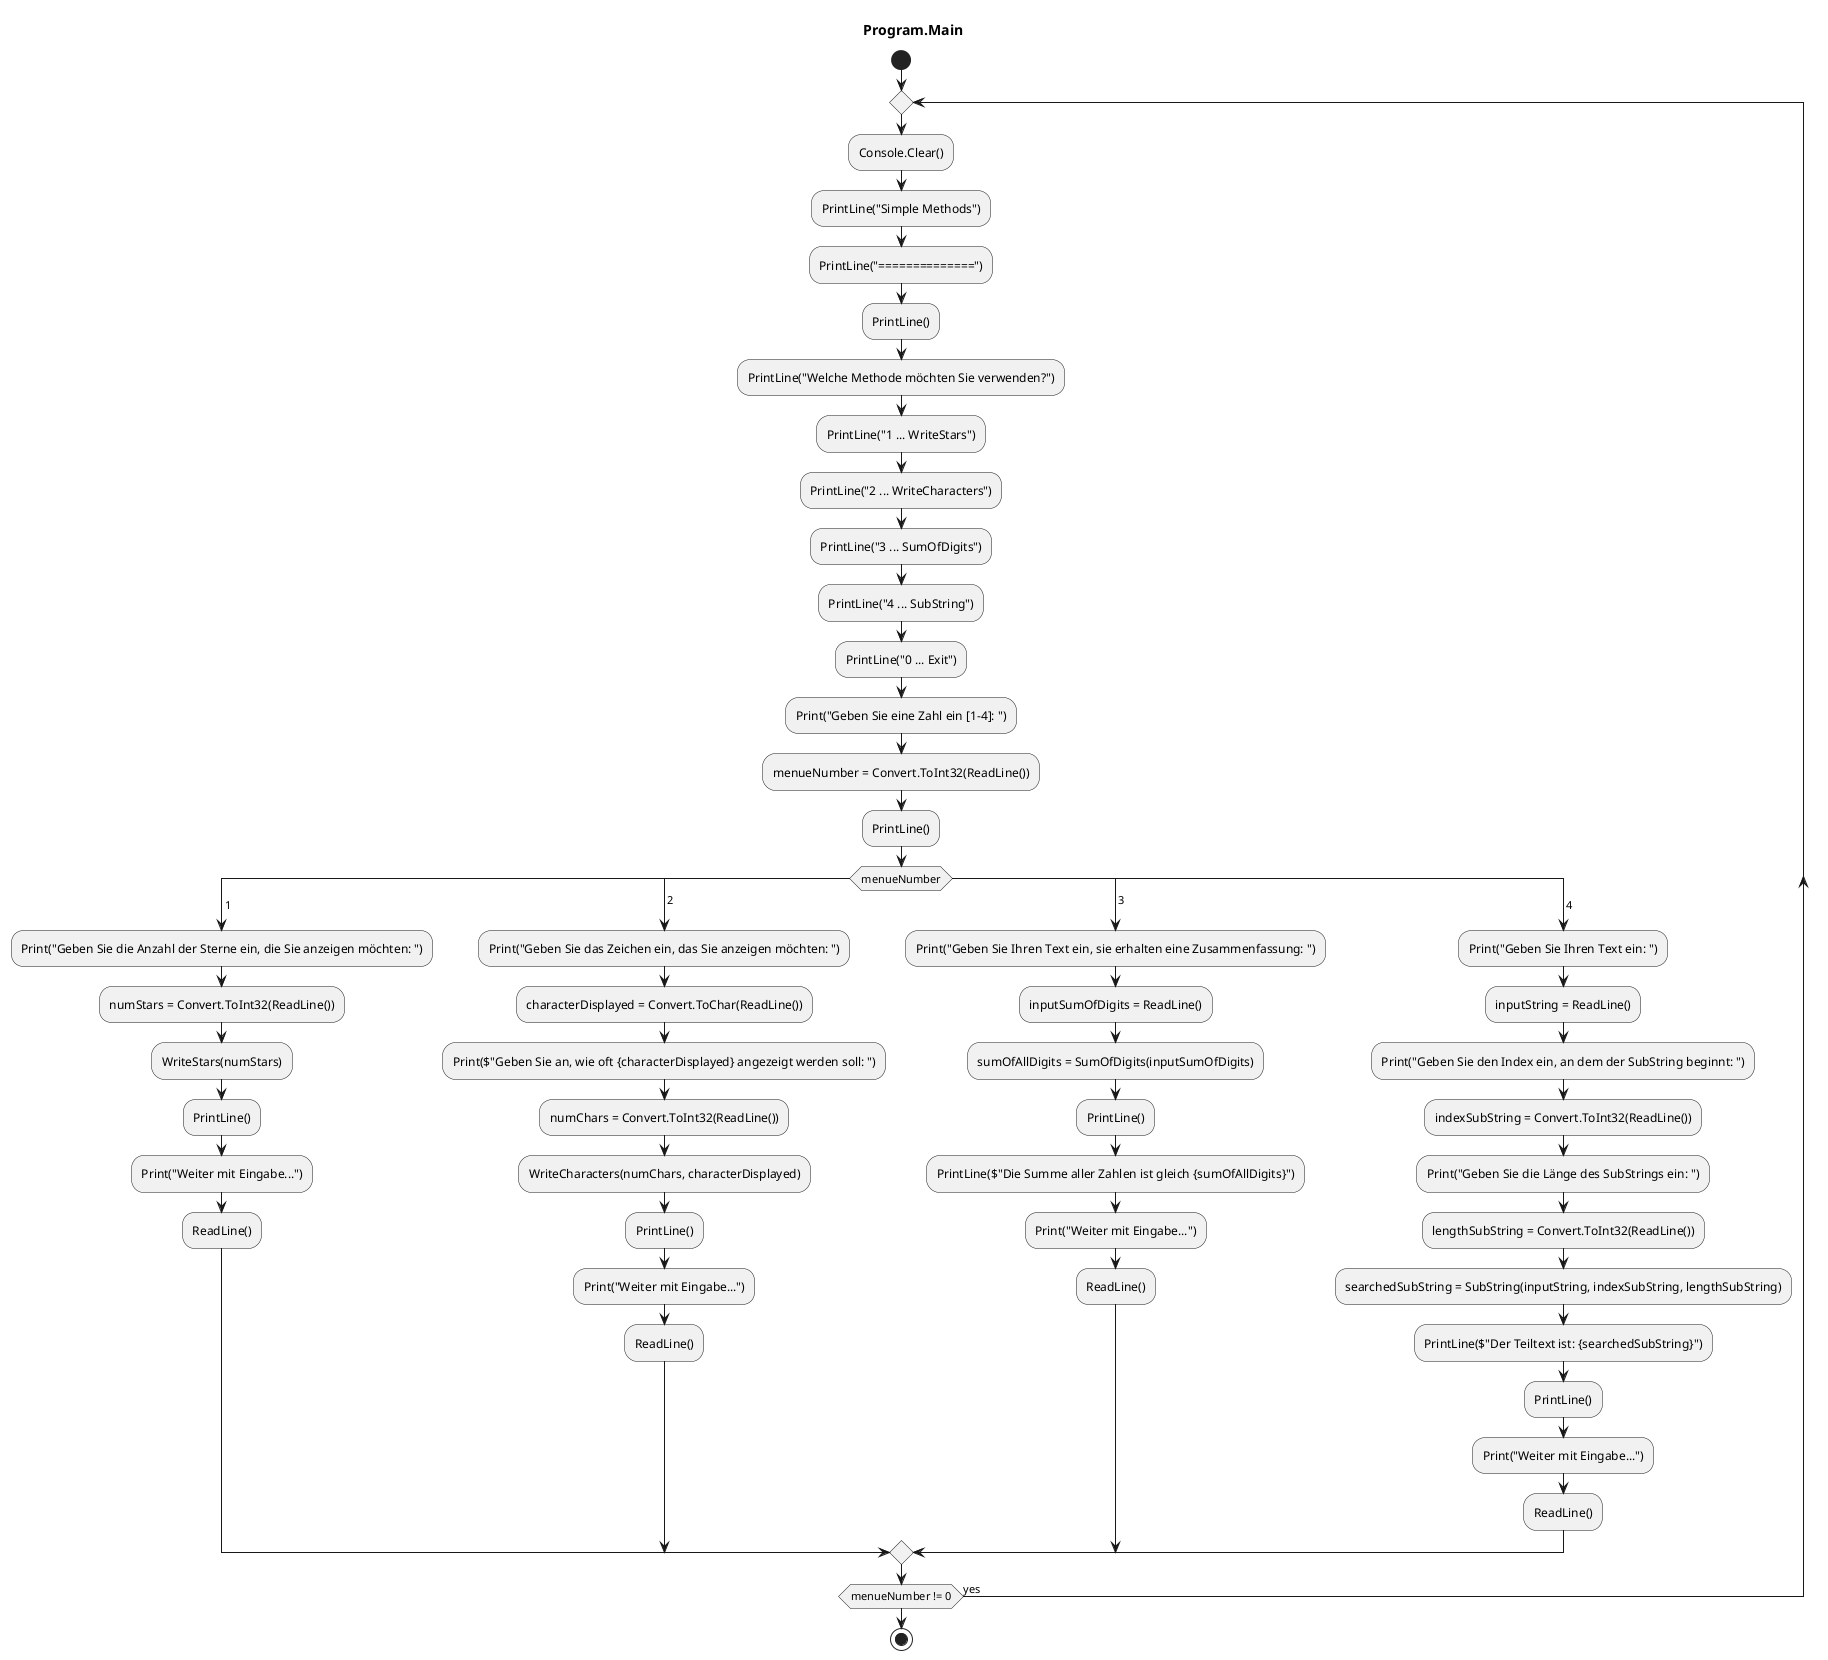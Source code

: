 @startuml Program.Main
title Program.Main
start
repeat
    :Console.Clear();
    :PrintLine("Simple Methods");
    :PrintLine("==============");
    :PrintLine();
    :PrintLine("Welche Methode möchten Sie verwenden?");
    :PrintLine("1 ... WriteStars");
    :PrintLine("2 ... WriteCharacters");
    :PrintLine("3 ... SumOfDigits");
    :PrintLine("4 ... SubString");
    :PrintLine("0 ... Exit");
    :Print("Geben Sie eine Zahl ein [1-4]: ");
    :menueNumber = Convert.ToInt32(ReadLine());
    :PrintLine();
    switch (menueNumber)
      case( 1 )
      :Print("Geben Sie die Anzahl der Sterne ein, die Sie anzeigen möchten: ");
      :numStars = Convert.ToInt32(ReadLine());
      :WriteStars(numStars);
      :PrintLine();
      :Print("Weiter mit Eingabe...");
      :ReadLine();
      case( 2 )
      :Print("Geben Sie das Zeichen ein, das Sie anzeigen möchten: ");
      :characterDisplayed = Convert.ToChar(ReadLine());
      :Print($"Geben Sie an, wie oft {characterDisplayed} angezeigt werden soll: ");
      :numChars = Convert.ToInt32(ReadLine());
      :WriteCharacters(numChars, characterDisplayed);
      :PrintLine();
      :Print("Weiter mit Eingabe...");
      :ReadLine();
      case( 3 )
      :Print("Geben Sie Ihren Text ein, sie erhalten eine Zusammenfassung: ");
      :inputSumOfDigits = ReadLine();
      :sumOfAllDigits = SumOfDigits(inputSumOfDigits);
      :PrintLine();
      :PrintLine($"Die Summe aller Zahlen ist gleich {sumOfAllDigits}");
      :Print("Weiter mit Eingabe...");
      :ReadLine();
      case( 4 )
      :Print("Geben Sie Ihren Text ein: ");
      :inputString = ReadLine();
      :Print("Geben Sie den Index ein, an dem der SubString beginnt: ");
      :indexSubString = Convert.ToInt32(ReadLine());
      :Print("Geben Sie die Länge des SubStrings ein: ");
      :lengthSubString = Convert.ToInt32(ReadLine());
      :searchedSubString = SubString(inputString, indexSubString, lengthSubString);
      :PrintLine($"Der Teiltext ist: {searchedSubString}");
      :PrintLine();
      :Print("Weiter mit Eingabe...");
      :ReadLine();
    endswitch
repeat while (menueNumber != 0) is (yes)
stop
@enduml
